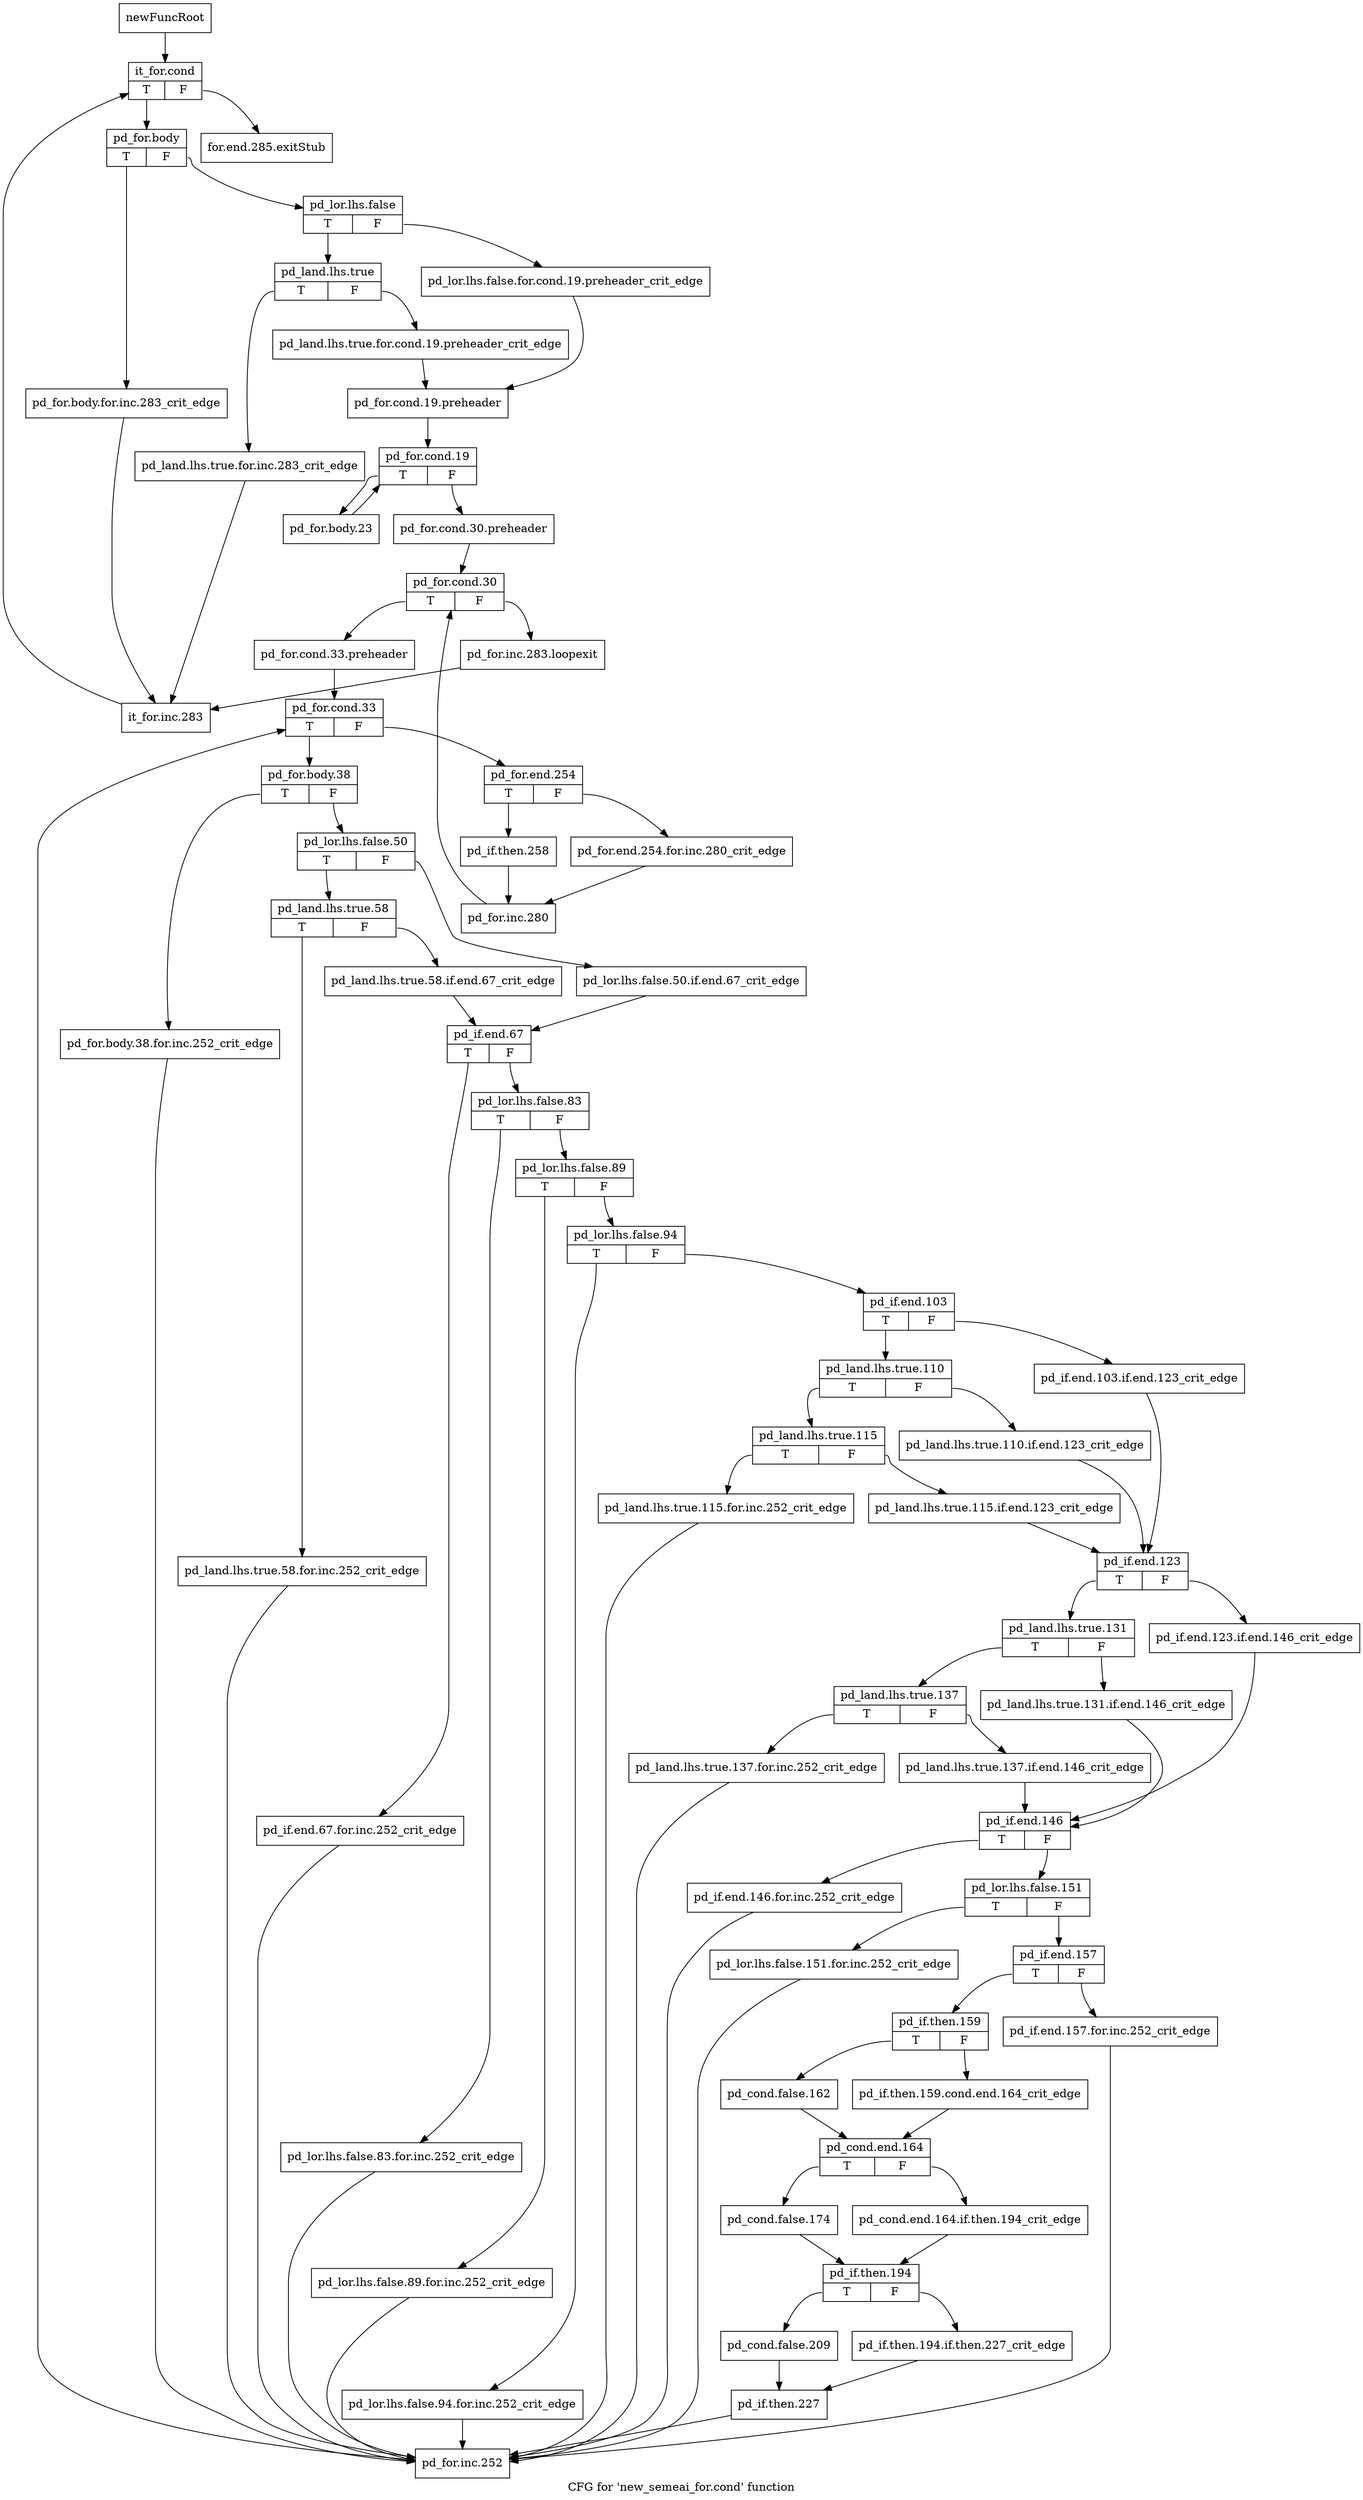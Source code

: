 digraph "CFG for 'new_semeai_for.cond' function" {
	label="CFG for 'new_semeai_for.cond' function";

	Node0x45272e0 [shape=record,label="{newFuncRoot}"];
	Node0x45272e0 -> Node0x4528730;
	Node0x45286e0 [shape=record,label="{for.end.285.exitStub}"];
	Node0x4528730 [shape=record,label="{it_for.cond|{<s0>T|<s1>F}}"];
	Node0x4528730:s0 -> Node0x4528780;
	Node0x4528730:s1 -> Node0x45286e0;
	Node0x4528780 [shape=record,label="{pd_for.body|{<s0>T|<s1>F}}"];
	Node0x4528780:s0 -> Node0x4529b80;
	Node0x4528780:s1 -> Node0x45287d0;
	Node0x45287d0 [shape=record,label="{pd_lor.lhs.false|{<s0>T|<s1>F}}"];
	Node0x45287d0:s0 -> Node0x4528870;
	Node0x45287d0:s1 -> Node0x4528820;
	Node0x4528820 [shape=record,label="{pd_lor.lhs.false.for.cond.19.preheader_crit_edge}"];
	Node0x4528820 -> Node0x4528910;
	Node0x4528870 [shape=record,label="{pd_land.lhs.true|{<s0>T|<s1>F}}"];
	Node0x4528870:s0 -> Node0x4529b30;
	Node0x4528870:s1 -> Node0x45288c0;
	Node0x45288c0 [shape=record,label="{pd_land.lhs.true.for.cond.19.preheader_crit_edge}"];
	Node0x45288c0 -> Node0x4528910;
	Node0x4528910 [shape=record,label="{pd_for.cond.19.preheader}"];
	Node0x4528910 -> Node0x4528960;
	Node0x4528960 [shape=record,label="{pd_for.cond.19|{<s0>T|<s1>F}}"];
	Node0x4528960:s0 -> Node0x4529ae0;
	Node0x4528960:s1 -> Node0x45289b0;
	Node0x45289b0 [shape=record,label="{pd_for.cond.30.preheader}"];
	Node0x45289b0 -> Node0x4528a00;
	Node0x4528a00 [shape=record,label="{pd_for.cond.30|{<s0>T|<s1>F}}"];
	Node0x4528a00:s0 -> Node0x4528aa0;
	Node0x4528a00:s1 -> Node0x4528a50;
	Node0x4528a50 [shape=record,label="{pd_for.inc.283.loopexit}"];
	Node0x4528a50 -> Node0x4529bd0;
	Node0x4528aa0 [shape=record,label="{pd_for.cond.33.preheader}"];
	Node0x4528aa0 -> Node0x4528af0;
	Node0x4528af0 [shape=record,label="{pd_for.cond.33|{<s0>T|<s1>F}}"];
	Node0x4528af0:s0 -> Node0x4528c80;
	Node0x4528af0:s1 -> Node0x4528b40;
	Node0x4528b40 [shape=record,label="{pd_for.end.254|{<s0>T|<s1>F}}"];
	Node0x4528b40:s0 -> Node0x4528be0;
	Node0x4528b40:s1 -> Node0x4528b90;
	Node0x4528b90 [shape=record,label="{pd_for.end.254.for.inc.280_crit_edge}"];
	Node0x4528b90 -> Node0x4528c30;
	Node0x4528be0 [shape=record,label="{pd_if.then.258}"];
	Node0x4528be0 -> Node0x4528c30;
	Node0x4528c30 [shape=record,label="{pd_for.inc.280}"];
	Node0x4528c30 -> Node0x4528a00;
	Node0x4528c80 [shape=record,label="{pd_for.body.38|{<s0>T|<s1>F}}"];
	Node0x4528c80:s0 -> Node0x4529a40;
	Node0x4528c80:s1 -> Node0x4528cd0;
	Node0x4528cd0 [shape=record,label="{pd_lor.lhs.false.50|{<s0>T|<s1>F}}"];
	Node0x4528cd0:s0 -> Node0x4528d70;
	Node0x4528cd0:s1 -> Node0x4528d20;
	Node0x4528d20 [shape=record,label="{pd_lor.lhs.false.50.if.end.67_crit_edge}"];
	Node0x4528d20 -> Node0x4528e10;
	Node0x4528d70 [shape=record,label="{pd_land.lhs.true.58|{<s0>T|<s1>F}}"];
	Node0x4528d70:s0 -> Node0x45299f0;
	Node0x4528d70:s1 -> Node0x4528dc0;
	Node0x4528dc0 [shape=record,label="{pd_land.lhs.true.58.if.end.67_crit_edge}"];
	Node0x4528dc0 -> Node0x4528e10;
	Node0x4528e10 [shape=record,label="{pd_if.end.67|{<s0>T|<s1>F}}"];
	Node0x4528e10:s0 -> Node0x45299a0;
	Node0x4528e10:s1 -> Node0x4528e60;
	Node0x4528e60 [shape=record,label="{pd_lor.lhs.false.83|{<s0>T|<s1>F}}"];
	Node0x4528e60:s0 -> Node0x4529950;
	Node0x4528e60:s1 -> Node0x4528eb0;
	Node0x4528eb0 [shape=record,label="{pd_lor.lhs.false.89|{<s0>T|<s1>F}}"];
	Node0x4528eb0:s0 -> Node0x4529900;
	Node0x4528eb0:s1 -> Node0x4528f00;
	Node0x4528f00 [shape=record,label="{pd_lor.lhs.false.94|{<s0>T|<s1>F}}"];
	Node0x4528f00:s0 -> Node0x45298b0;
	Node0x4528f00:s1 -> Node0x4528f50;
	Node0x4528f50 [shape=record,label="{pd_if.end.103|{<s0>T|<s1>F}}"];
	Node0x4528f50:s0 -> Node0x4528ff0;
	Node0x4528f50:s1 -> Node0x4528fa0;
	Node0x4528fa0 [shape=record,label="{pd_if.end.103.if.end.123_crit_edge}"];
	Node0x4528fa0 -> Node0x4529130;
	Node0x4528ff0 [shape=record,label="{pd_land.lhs.true.110|{<s0>T|<s1>F}}"];
	Node0x4528ff0:s0 -> Node0x4529090;
	Node0x4528ff0:s1 -> Node0x4529040;
	Node0x4529040 [shape=record,label="{pd_land.lhs.true.110.if.end.123_crit_edge}"];
	Node0x4529040 -> Node0x4529130;
	Node0x4529090 [shape=record,label="{pd_land.lhs.true.115|{<s0>T|<s1>F}}"];
	Node0x4529090:s0 -> Node0x4529860;
	Node0x4529090:s1 -> Node0x45290e0;
	Node0x45290e0 [shape=record,label="{pd_land.lhs.true.115.if.end.123_crit_edge}"];
	Node0x45290e0 -> Node0x4529130;
	Node0x4529130 [shape=record,label="{pd_if.end.123|{<s0>T|<s1>F}}"];
	Node0x4529130:s0 -> Node0x45291d0;
	Node0x4529130:s1 -> Node0x4529180;
	Node0x4529180 [shape=record,label="{pd_if.end.123.if.end.146_crit_edge}"];
	Node0x4529180 -> Node0x4529310;
	Node0x45291d0 [shape=record,label="{pd_land.lhs.true.131|{<s0>T|<s1>F}}"];
	Node0x45291d0:s0 -> Node0x4529270;
	Node0x45291d0:s1 -> Node0x4529220;
	Node0x4529220 [shape=record,label="{pd_land.lhs.true.131.if.end.146_crit_edge}"];
	Node0x4529220 -> Node0x4529310;
	Node0x4529270 [shape=record,label="{pd_land.lhs.true.137|{<s0>T|<s1>F}}"];
	Node0x4529270:s0 -> Node0x4529810;
	Node0x4529270:s1 -> Node0x45292c0;
	Node0x45292c0 [shape=record,label="{pd_land.lhs.true.137.if.end.146_crit_edge}"];
	Node0x45292c0 -> Node0x4529310;
	Node0x4529310 [shape=record,label="{pd_if.end.146|{<s0>T|<s1>F}}"];
	Node0x4529310:s0 -> Node0x45297c0;
	Node0x4529310:s1 -> Node0x4529360;
	Node0x4529360 [shape=record,label="{pd_lor.lhs.false.151|{<s0>T|<s1>F}}"];
	Node0x4529360:s0 -> Node0x4529770;
	Node0x4529360:s1 -> Node0x45293b0;
	Node0x45293b0 [shape=record,label="{pd_if.end.157|{<s0>T|<s1>F}}"];
	Node0x45293b0:s0 -> Node0x4529450;
	Node0x45293b0:s1 -> Node0x4529400;
	Node0x4529400 [shape=record,label="{pd_if.end.157.for.inc.252_crit_edge}"];
	Node0x4529400 -> Node0x4529a90;
	Node0x4529450 [shape=record,label="{pd_if.then.159|{<s0>T|<s1>F}}"];
	Node0x4529450:s0 -> Node0x45294f0;
	Node0x4529450:s1 -> Node0x45294a0;
	Node0x45294a0 [shape=record,label="{pd_if.then.159.cond.end.164_crit_edge}"];
	Node0x45294a0 -> Node0x4529540;
	Node0x45294f0 [shape=record,label="{pd_cond.false.162}"];
	Node0x45294f0 -> Node0x4529540;
	Node0x4529540 [shape=record,label="{pd_cond.end.164|{<s0>T|<s1>F}}"];
	Node0x4529540:s0 -> Node0x45295e0;
	Node0x4529540:s1 -> Node0x4529590;
	Node0x4529590 [shape=record,label="{pd_cond.end.164.if.then.194_crit_edge}"];
	Node0x4529590 -> Node0x4529630;
	Node0x45295e0 [shape=record,label="{pd_cond.false.174}"];
	Node0x45295e0 -> Node0x4529630;
	Node0x4529630 [shape=record,label="{pd_if.then.194|{<s0>T|<s1>F}}"];
	Node0x4529630:s0 -> Node0x45296d0;
	Node0x4529630:s1 -> Node0x4529680;
	Node0x4529680 [shape=record,label="{pd_if.then.194.if.then.227_crit_edge}"];
	Node0x4529680 -> Node0x4529720;
	Node0x45296d0 [shape=record,label="{pd_cond.false.209}"];
	Node0x45296d0 -> Node0x4529720;
	Node0x4529720 [shape=record,label="{pd_if.then.227}"];
	Node0x4529720 -> Node0x4529a90;
	Node0x4529770 [shape=record,label="{pd_lor.lhs.false.151.for.inc.252_crit_edge}"];
	Node0x4529770 -> Node0x4529a90;
	Node0x45297c0 [shape=record,label="{pd_if.end.146.for.inc.252_crit_edge}"];
	Node0x45297c0 -> Node0x4529a90;
	Node0x4529810 [shape=record,label="{pd_land.lhs.true.137.for.inc.252_crit_edge}"];
	Node0x4529810 -> Node0x4529a90;
	Node0x4529860 [shape=record,label="{pd_land.lhs.true.115.for.inc.252_crit_edge}"];
	Node0x4529860 -> Node0x4529a90;
	Node0x45298b0 [shape=record,label="{pd_lor.lhs.false.94.for.inc.252_crit_edge}"];
	Node0x45298b0 -> Node0x4529a90;
	Node0x4529900 [shape=record,label="{pd_lor.lhs.false.89.for.inc.252_crit_edge}"];
	Node0x4529900 -> Node0x4529a90;
	Node0x4529950 [shape=record,label="{pd_lor.lhs.false.83.for.inc.252_crit_edge}"];
	Node0x4529950 -> Node0x4529a90;
	Node0x45299a0 [shape=record,label="{pd_if.end.67.for.inc.252_crit_edge}"];
	Node0x45299a0 -> Node0x4529a90;
	Node0x45299f0 [shape=record,label="{pd_land.lhs.true.58.for.inc.252_crit_edge}"];
	Node0x45299f0 -> Node0x4529a90;
	Node0x4529a40 [shape=record,label="{pd_for.body.38.for.inc.252_crit_edge}"];
	Node0x4529a40 -> Node0x4529a90;
	Node0x4529a90 [shape=record,label="{pd_for.inc.252}"];
	Node0x4529a90 -> Node0x4528af0;
	Node0x4529ae0 [shape=record,label="{pd_for.body.23}"];
	Node0x4529ae0 -> Node0x4528960;
	Node0x4529b30 [shape=record,label="{pd_land.lhs.true.for.inc.283_crit_edge}"];
	Node0x4529b30 -> Node0x4529bd0;
	Node0x4529b80 [shape=record,label="{pd_for.body.for.inc.283_crit_edge}"];
	Node0x4529b80 -> Node0x4529bd0;
	Node0x4529bd0 [shape=record,label="{it_for.inc.283}"];
	Node0x4529bd0 -> Node0x4528730;
}
